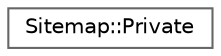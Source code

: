 digraph "Graphical Class Hierarchy"
{
 // INTERACTIVE_SVG=YES
 // LATEX_PDF_SIZE
  bgcolor="transparent";
  edge [fontname=Helvetica,fontsize=10,labelfontname=Helvetica,labelfontsize=10];
  node [fontname=Helvetica,fontsize=10,shape=box,height=0.2,width=0.4];
  rankdir="LR";
  Node0 [id="Node000000",label="Sitemap::Private",height=0.2,width=0.4,color="grey40", fillcolor="white", style="filled",URL="$dd/de2/class_sitemap_1_1_private.html",tooltip=" "];
}
